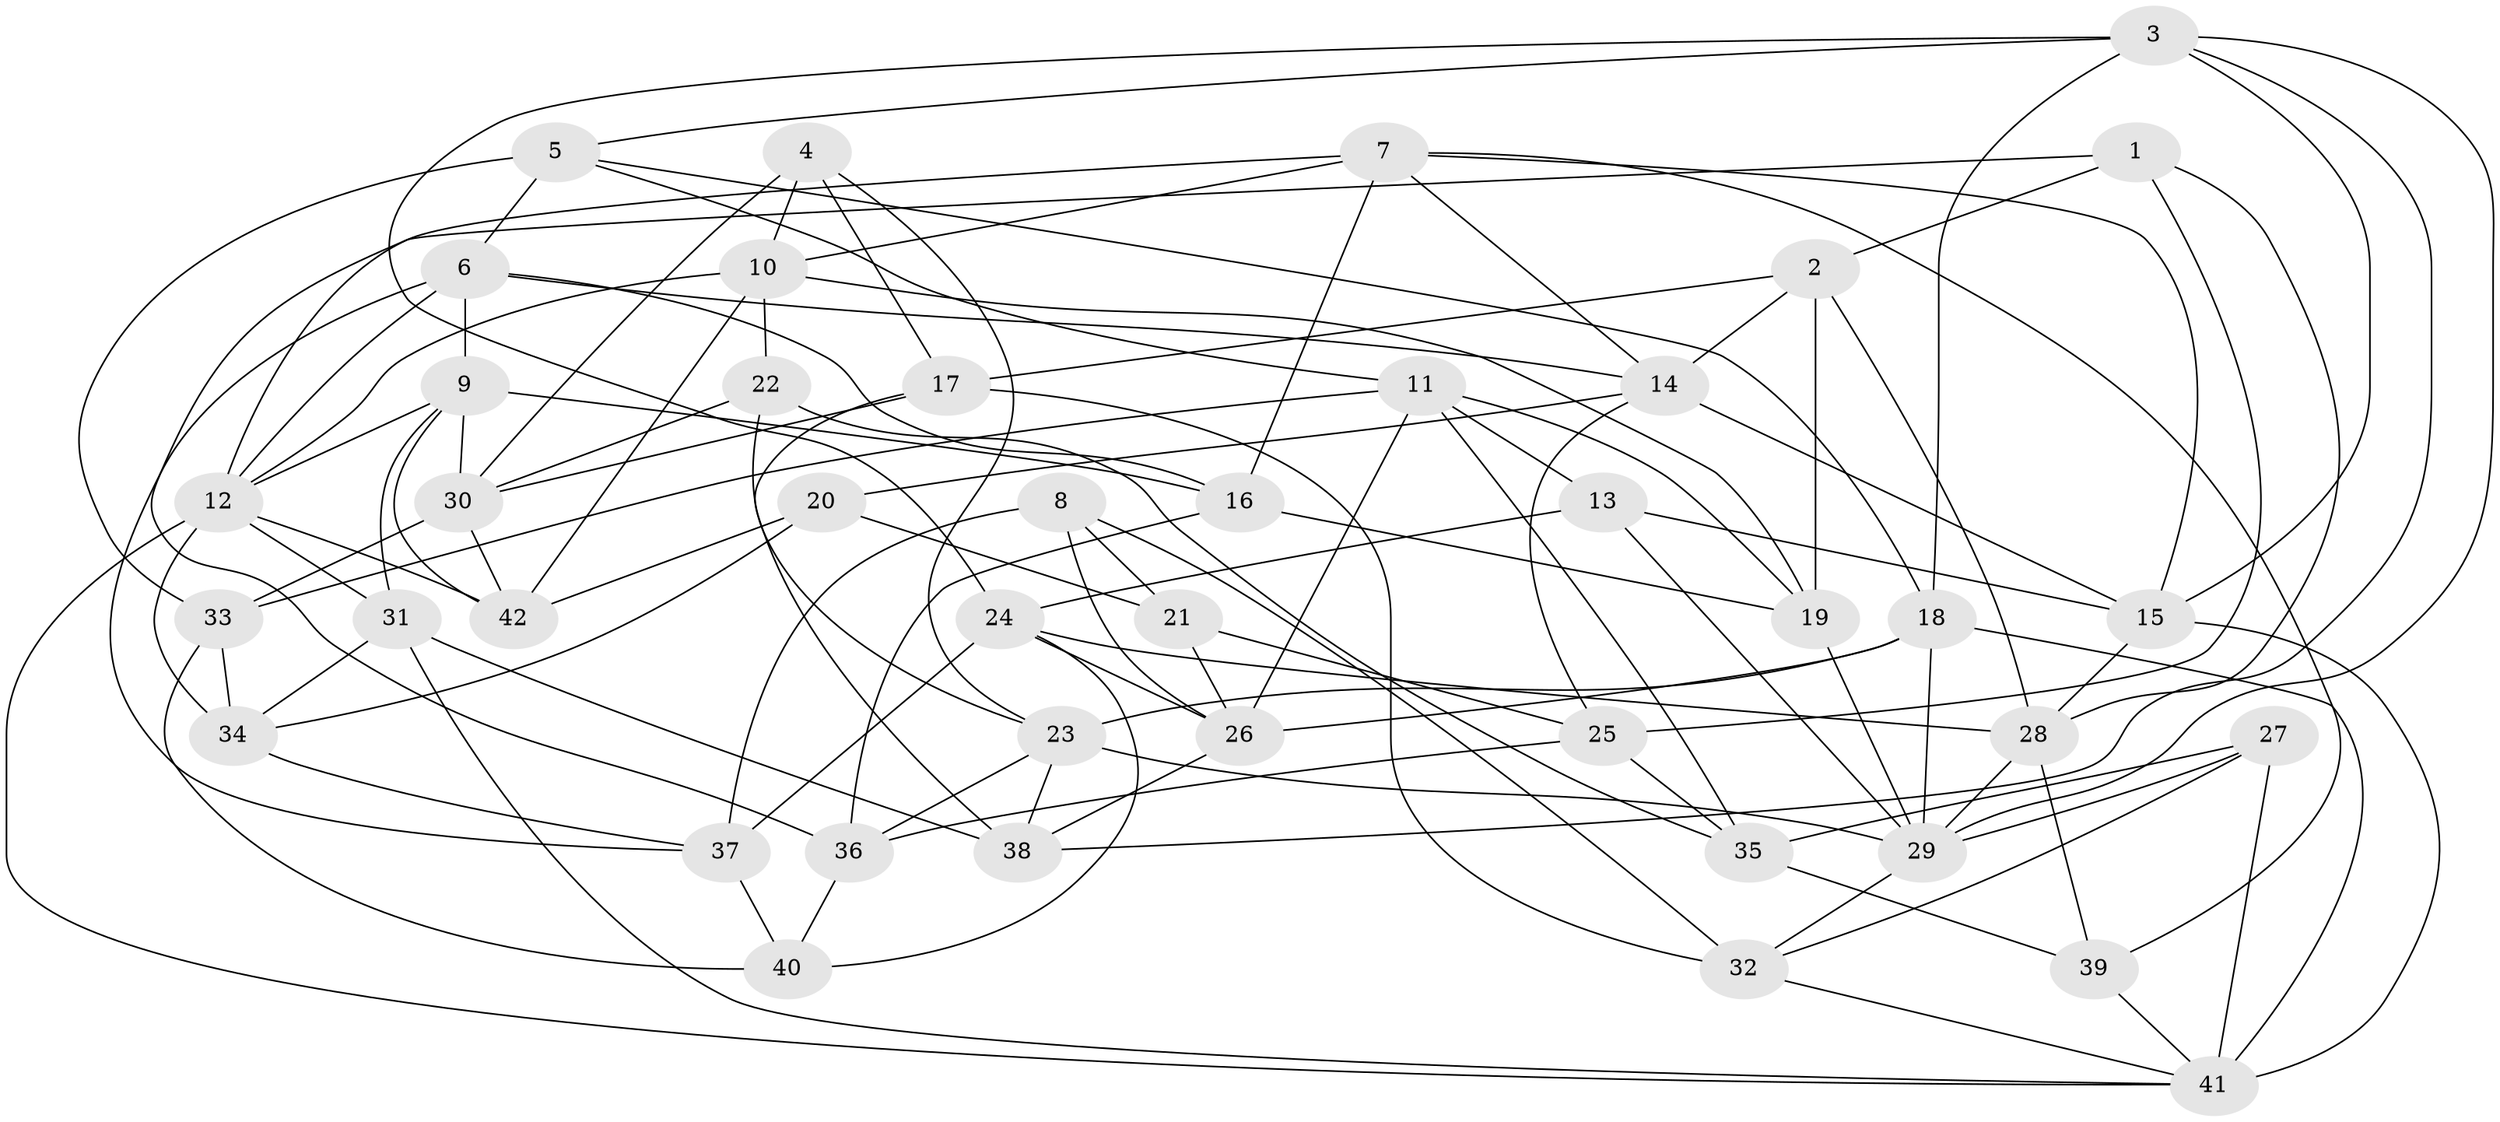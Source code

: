 // original degree distribution, {4: 1.0}
// Generated by graph-tools (version 1.1) at 2025/03/03/09/25 03:03:00]
// undirected, 42 vertices, 111 edges
graph export_dot {
graph [start="1"]
  node [color=gray90,style=filled];
  1;
  2;
  3;
  4;
  5;
  6;
  7;
  8;
  9;
  10;
  11;
  12;
  13;
  14;
  15;
  16;
  17;
  18;
  19;
  20;
  21;
  22;
  23;
  24;
  25;
  26;
  27;
  28;
  29;
  30;
  31;
  32;
  33;
  34;
  35;
  36;
  37;
  38;
  39;
  40;
  41;
  42;
  1 -- 2 [weight=1.0];
  1 -- 25 [weight=1.0];
  1 -- 28 [weight=1.0];
  1 -- 36 [weight=1.0];
  2 -- 14 [weight=1.0];
  2 -- 17 [weight=1.0];
  2 -- 19 [weight=2.0];
  2 -- 28 [weight=1.0];
  3 -- 5 [weight=1.0];
  3 -- 15 [weight=1.0];
  3 -- 18 [weight=1.0];
  3 -- 24 [weight=1.0];
  3 -- 29 [weight=1.0];
  3 -- 38 [weight=1.0];
  4 -- 10 [weight=1.0];
  4 -- 17 [weight=1.0];
  4 -- 23 [weight=1.0];
  4 -- 30 [weight=1.0];
  5 -- 6 [weight=1.0];
  5 -- 11 [weight=1.0];
  5 -- 18 [weight=1.0];
  5 -- 33 [weight=2.0];
  6 -- 9 [weight=1.0];
  6 -- 12 [weight=1.0];
  6 -- 14 [weight=1.0];
  6 -- 16 [weight=1.0];
  6 -- 37 [weight=1.0];
  7 -- 10 [weight=1.0];
  7 -- 12 [weight=1.0];
  7 -- 14 [weight=1.0];
  7 -- 15 [weight=1.0];
  7 -- 16 [weight=1.0];
  7 -- 39 [weight=1.0];
  8 -- 21 [weight=2.0];
  8 -- 26 [weight=1.0];
  8 -- 32 [weight=1.0];
  8 -- 37 [weight=2.0];
  9 -- 12 [weight=1.0];
  9 -- 16 [weight=1.0];
  9 -- 30 [weight=1.0];
  9 -- 31 [weight=1.0];
  9 -- 42 [weight=1.0];
  10 -- 12 [weight=1.0];
  10 -- 19 [weight=1.0];
  10 -- 22 [weight=1.0];
  10 -- 42 [weight=1.0];
  11 -- 13 [weight=1.0];
  11 -- 19 [weight=1.0];
  11 -- 26 [weight=1.0];
  11 -- 33 [weight=1.0];
  11 -- 35 [weight=1.0];
  12 -- 31 [weight=1.0];
  12 -- 34 [weight=1.0];
  12 -- 41 [weight=1.0];
  12 -- 42 [weight=1.0];
  13 -- 15 [weight=1.0];
  13 -- 24 [weight=1.0];
  13 -- 29 [weight=1.0];
  14 -- 15 [weight=1.0];
  14 -- 20 [weight=1.0];
  14 -- 25 [weight=1.0];
  15 -- 28 [weight=1.0];
  15 -- 41 [weight=1.0];
  16 -- 19 [weight=1.0];
  16 -- 36 [weight=2.0];
  17 -- 30 [weight=1.0];
  17 -- 32 [weight=2.0];
  17 -- 38 [weight=1.0];
  18 -- 23 [weight=1.0];
  18 -- 26 [weight=1.0];
  18 -- 29 [weight=1.0];
  18 -- 41 [weight=1.0];
  19 -- 29 [weight=1.0];
  20 -- 21 [weight=1.0];
  20 -- 34 [weight=2.0];
  20 -- 42 [weight=2.0];
  21 -- 25 [weight=2.0];
  21 -- 26 [weight=1.0];
  22 -- 23 [weight=1.0];
  22 -- 30 [weight=1.0];
  22 -- 35 [weight=1.0];
  23 -- 29 [weight=1.0];
  23 -- 36 [weight=1.0];
  23 -- 38 [weight=1.0];
  24 -- 26 [weight=1.0];
  24 -- 28 [weight=1.0];
  24 -- 37 [weight=1.0];
  24 -- 40 [weight=1.0];
  25 -- 35 [weight=1.0];
  25 -- 36 [weight=1.0];
  26 -- 38 [weight=1.0];
  27 -- 29 [weight=1.0];
  27 -- 32 [weight=1.0];
  27 -- 35 [weight=2.0];
  27 -- 41 [weight=2.0];
  28 -- 29 [weight=1.0];
  28 -- 39 [weight=1.0];
  29 -- 32 [weight=1.0];
  30 -- 33 [weight=1.0];
  30 -- 42 [weight=1.0];
  31 -- 34 [weight=1.0];
  31 -- 38 [weight=2.0];
  31 -- 41 [weight=1.0];
  32 -- 41 [weight=1.0];
  33 -- 34 [weight=1.0];
  33 -- 40 [weight=1.0];
  34 -- 37 [weight=1.0];
  35 -- 39 [weight=1.0];
  36 -- 40 [weight=1.0];
  37 -- 40 [weight=1.0];
  39 -- 41 [weight=1.0];
}

